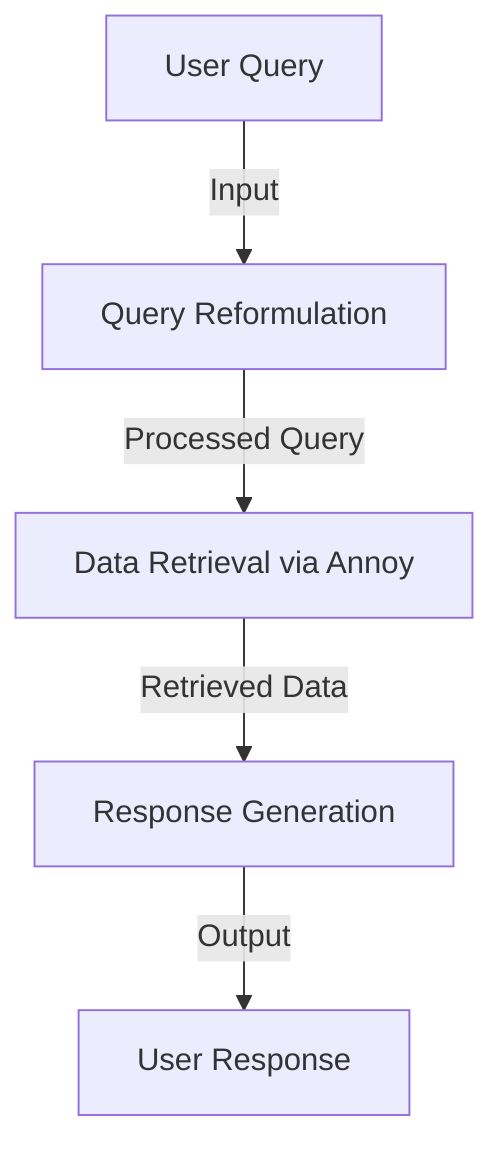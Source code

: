 graph TD
    UserQuery[User Query] -->|Input| QueryReformulation[Query Reformulation]
    QueryReformulation -->|Processed Query| DataRetrieval[Data Retrieval via Annoy]
    DataRetrieval -->|Retrieved Data| ResponseGeneration[Response Generation]
    ResponseGeneration -->|Output| UserResponse[User Response]
